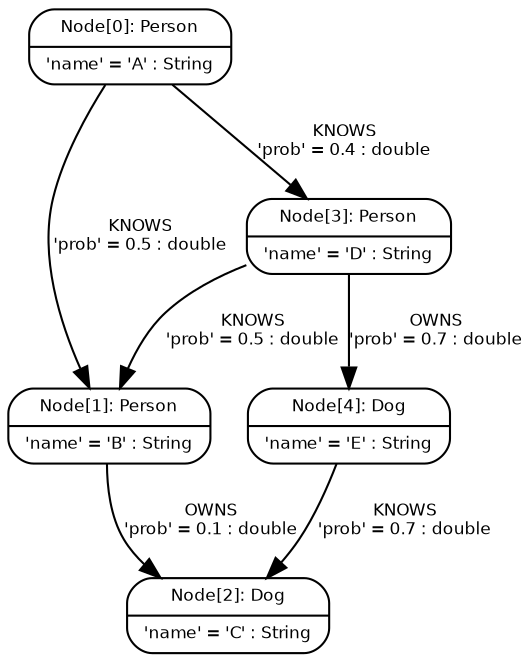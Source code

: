 digraph Neo {
  node [
    fontsize = "8"
    shape = "Mrecord"
    fontname = "Bitstream Vera Sans"
  ]
  edge [
    fontname = "Bitstream Vera Sans"
    fontsize = "8"
  ]
  N0 [
    label = "{Node\[0\]: Person|'name' = 'A' : String\l}"
  ]
  N0 -> N1 [
    label = "KNOWS\n'prob' = 0.5 : double\l"
  ]
  N0 -> N3 [
    label = "KNOWS\n'prob' = 0.4 : double\l"
  ]
  N1 [
    label = "{Node\[1\]: Person|'name' = 'B' : String\l}"
  ]
  N1 -> N2 [
    label = "OWNS\n'prob' = 0.1 : double\l"
  ]
  N2 [
    label = "{Node\[2\]: Dog|'name' = 'C' : String\l}"
  ]
  N3 [
    label = "{Node\[3\]: Person|'name' = 'D' : String\l}"
  ]
  N3 -> N1 [
    label = "KNOWS\n'prob' = 0.5 : double\l"
  ]
  N3 -> N4 [
    label = "OWNS\n'prob' = 0.7 : double\l"
  ]
  N4 [
    label = "{Node\[4\]: Dog|'name' = 'E' : String\l}"
  ]
  N4 -> N2 [
    label = "KNOWS\n'prob' = 0.7 : double\l"
  ]
}
